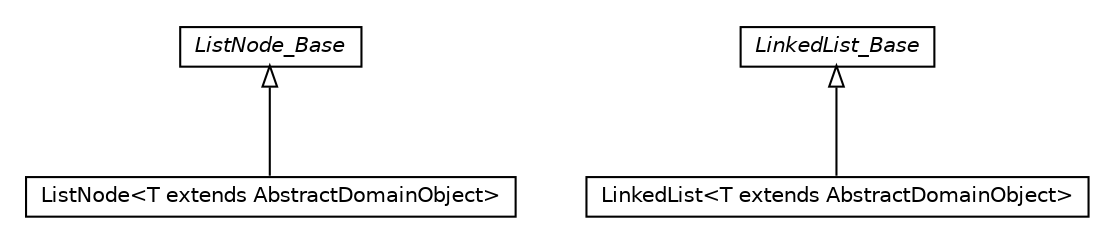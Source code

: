 #!/usr/local/bin/dot
#
# Class diagram 
# Generated by UMLGraph version 5.1 (http://www.umlgraph.org/)
#

digraph G {
	edge [fontname="Helvetica",fontsize=10,labelfontname="Helvetica",labelfontsize=10];
	node [fontname="Helvetica",fontsize=10,shape=plaintext];
	nodesep=0.25;
	ranksep=0.5;
	// pt.ist.fenixframework.core.adt.linkedlist.ListNode_Base
	c2972 [label=<<table title="pt.ist.fenixframework.core.adt.linkedlist.ListNode_Base" border="0" cellborder="1" cellspacing="0" cellpadding="2" port="p" href="./ListNode_Base.html">
		<tr><td><table border="0" cellspacing="0" cellpadding="1">
<tr><td align="center" balign="center"><font face="Helvetica-Oblique"> ListNode_Base </font></td></tr>
		</table></td></tr>
		</table>>, fontname="Helvetica", fontcolor="black", fontsize=10.0];
	// pt.ist.fenixframework.core.adt.linkedlist.ListNode<T extends pt.ist.fenixframework.core.AbstractDomainObject>
	c2973 [label=<<table title="pt.ist.fenixframework.core.adt.linkedlist.ListNode" border="0" cellborder="1" cellspacing="0" cellpadding="2" port="p" href="./ListNode.html">
		<tr><td><table border="0" cellspacing="0" cellpadding="1">
<tr><td align="center" balign="center"> ListNode&lt;T extends AbstractDomainObject&gt; </td></tr>
		</table></td></tr>
		</table>>, fontname="Helvetica", fontcolor="black", fontsize=10.0];
	// pt.ist.fenixframework.core.adt.linkedlist.LinkedList_Base
	c2974 [label=<<table title="pt.ist.fenixframework.core.adt.linkedlist.LinkedList_Base" border="0" cellborder="1" cellspacing="0" cellpadding="2" port="p" href="./LinkedList_Base.html">
		<tr><td><table border="0" cellspacing="0" cellpadding="1">
<tr><td align="center" balign="center"><font face="Helvetica-Oblique"> LinkedList_Base </font></td></tr>
		</table></td></tr>
		</table>>, fontname="Helvetica", fontcolor="black", fontsize=10.0];
	// pt.ist.fenixframework.core.adt.linkedlist.LinkedList<T extends pt.ist.fenixframework.core.AbstractDomainObject>
	c2975 [label=<<table title="pt.ist.fenixframework.core.adt.linkedlist.LinkedList" border="0" cellborder="1" cellspacing="0" cellpadding="2" port="p" href="./LinkedList.html">
		<tr><td><table border="0" cellspacing="0" cellpadding="1">
<tr><td align="center" balign="center"> LinkedList&lt;T extends AbstractDomainObject&gt; </td></tr>
		</table></td></tr>
		</table>>, fontname="Helvetica", fontcolor="black", fontsize=10.0];
	//pt.ist.fenixframework.core.adt.linkedlist.ListNode<T extends pt.ist.fenixframework.core.AbstractDomainObject> extends pt.ist.fenixframework.core.adt.linkedlist.ListNode_Base
	c2972:p -> c2973:p [dir=back,arrowtail=empty];
	//pt.ist.fenixframework.core.adt.linkedlist.LinkedList<T extends pt.ist.fenixframework.core.AbstractDomainObject> extends pt.ist.fenixframework.core.adt.linkedlist.LinkedList_Base
	c2974:p -> c2975:p [dir=back,arrowtail=empty];
}

